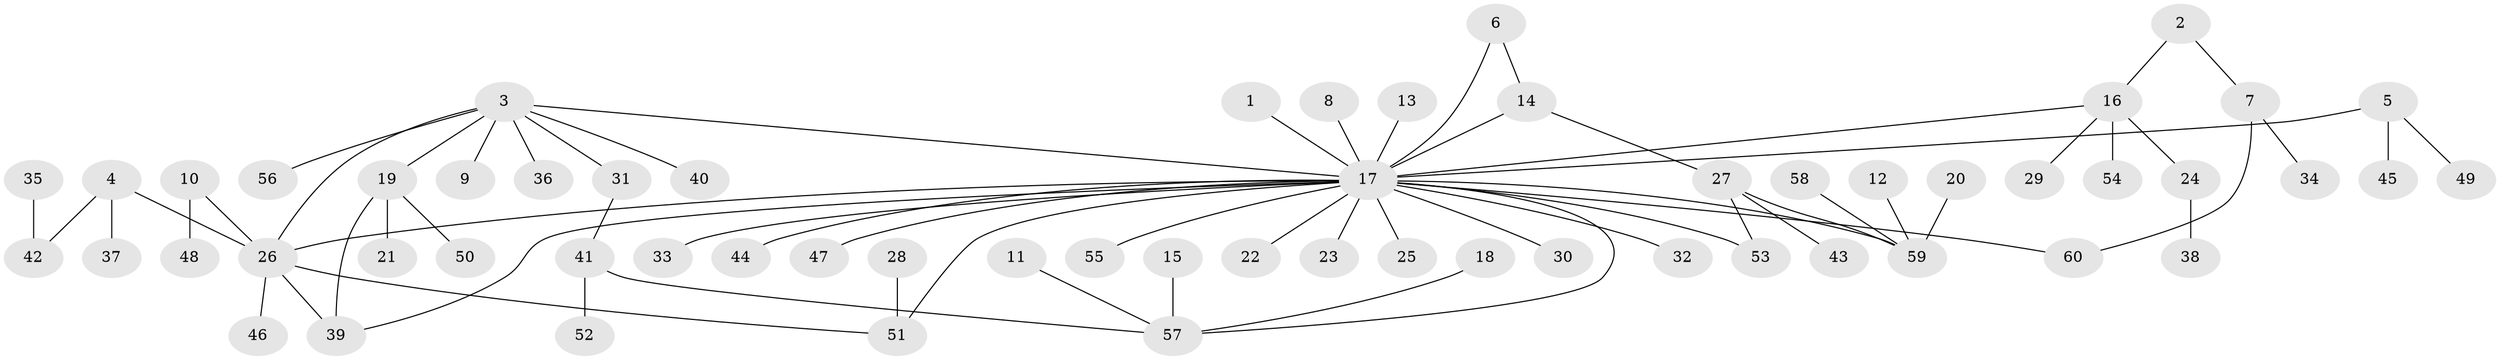 // original degree distribution, {6: 0.03529411764705882, 26: 0.011764705882352941, 1: 0.6352941176470588, 9: 0.011764705882352941, 4: 0.047058823529411764, 2: 0.1411764705882353, 3: 0.07058823529411765, 8: 0.011764705882352941, 5: 0.03529411764705882}
// Generated by graph-tools (version 1.1) at 2025/36/03/04/25 23:36:46]
// undirected, 60 vertices, 68 edges
graph export_dot {
  node [color=gray90,style=filled];
  1;
  2;
  3;
  4;
  5;
  6;
  7;
  8;
  9;
  10;
  11;
  12;
  13;
  14;
  15;
  16;
  17;
  18;
  19;
  20;
  21;
  22;
  23;
  24;
  25;
  26;
  27;
  28;
  29;
  30;
  31;
  32;
  33;
  34;
  35;
  36;
  37;
  38;
  39;
  40;
  41;
  42;
  43;
  44;
  45;
  46;
  47;
  48;
  49;
  50;
  51;
  52;
  53;
  54;
  55;
  56;
  57;
  58;
  59;
  60;
  1 -- 17 [weight=1.0];
  2 -- 7 [weight=1.0];
  2 -- 16 [weight=1.0];
  3 -- 9 [weight=1.0];
  3 -- 17 [weight=1.0];
  3 -- 19 [weight=1.0];
  3 -- 26 [weight=1.0];
  3 -- 31 [weight=1.0];
  3 -- 36 [weight=1.0];
  3 -- 40 [weight=1.0];
  3 -- 56 [weight=1.0];
  4 -- 26 [weight=1.0];
  4 -- 37 [weight=1.0];
  4 -- 42 [weight=1.0];
  5 -- 17 [weight=1.0];
  5 -- 45 [weight=1.0];
  5 -- 49 [weight=1.0];
  6 -- 14 [weight=1.0];
  6 -- 17 [weight=1.0];
  7 -- 34 [weight=1.0];
  7 -- 60 [weight=1.0];
  8 -- 17 [weight=1.0];
  10 -- 26 [weight=1.0];
  10 -- 48 [weight=1.0];
  11 -- 57 [weight=1.0];
  12 -- 59 [weight=1.0];
  13 -- 17 [weight=1.0];
  14 -- 17 [weight=1.0];
  14 -- 27 [weight=1.0];
  15 -- 57 [weight=1.0];
  16 -- 17 [weight=1.0];
  16 -- 24 [weight=1.0];
  16 -- 29 [weight=1.0];
  16 -- 54 [weight=1.0];
  17 -- 22 [weight=1.0];
  17 -- 23 [weight=1.0];
  17 -- 25 [weight=1.0];
  17 -- 26 [weight=1.0];
  17 -- 30 [weight=1.0];
  17 -- 32 [weight=1.0];
  17 -- 33 [weight=1.0];
  17 -- 39 [weight=1.0];
  17 -- 44 [weight=1.0];
  17 -- 47 [weight=1.0];
  17 -- 51 [weight=1.0];
  17 -- 53 [weight=1.0];
  17 -- 55 [weight=1.0];
  17 -- 57 [weight=1.0];
  17 -- 59 [weight=1.0];
  17 -- 60 [weight=1.0];
  18 -- 57 [weight=1.0];
  19 -- 21 [weight=1.0];
  19 -- 39 [weight=1.0];
  19 -- 50 [weight=1.0];
  20 -- 59 [weight=1.0];
  24 -- 38 [weight=1.0];
  26 -- 39 [weight=1.0];
  26 -- 46 [weight=1.0];
  26 -- 51 [weight=1.0];
  27 -- 43 [weight=1.0];
  27 -- 53 [weight=1.0];
  27 -- 59 [weight=1.0];
  28 -- 51 [weight=1.0];
  31 -- 41 [weight=1.0];
  35 -- 42 [weight=1.0];
  41 -- 52 [weight=1.0];
  41 -- 57 [weight=1.0];
  58 -- 59 [weight=1.0];
}
